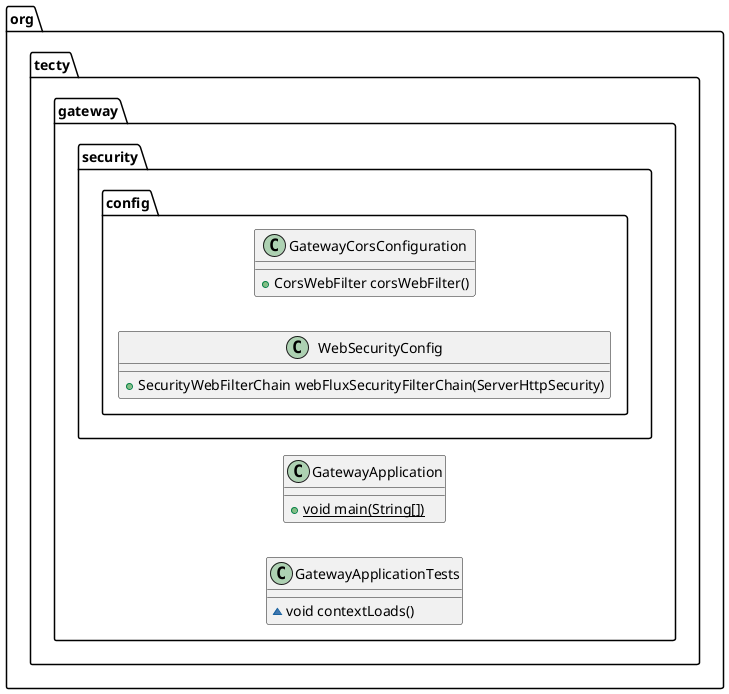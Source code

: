 @startuml
left to right direction

class org.tecty.gateway.GatewayApplication {
+ {static} void main(String[])
}
class org.tecty.gateway.security.config.GatewayCorsConfiguration {
+ CorsWebFilter corsWebFilter()
}
class org.tecty.gateway.GatewayApplicationTests {
~ void contextLoads()
}
class org.tecty.gateway.security.config.WebSecurityConfig {
+ SecurityWebFilterChain webFluxSecurityFilterChain(ServerHttpSecurity)
}
@enduml